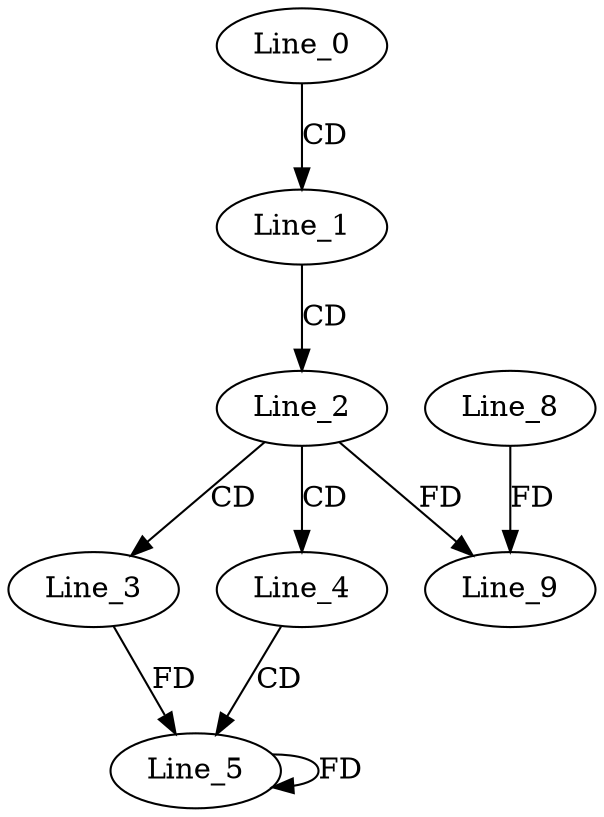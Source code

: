 digraph G {
  Line_0;
  Line_1;
  Line_2;
  Line_3;
  Line_4;
  Line_5;
  Line_9;
  Line_8;
  Line_0 -> Line_1 [ label="CD" ];
  Line_1 -> Line_2 [ label="CD" ];
  Line_2 -> Line_3 [ label="CD" ];
  Line_2 -> Line_4 [ label="CD" ];
  Line_4 -> Line_5 [ label="CD" ];
  Line_3 -> Line_5 [ label="FD" ];
  Line_5 -> Line_5 [ label="FD" ];
  Line_2 -> Line_9 [ label="FD" ];
  Line_8 -> Line_9 [ label="FD" ];
}
